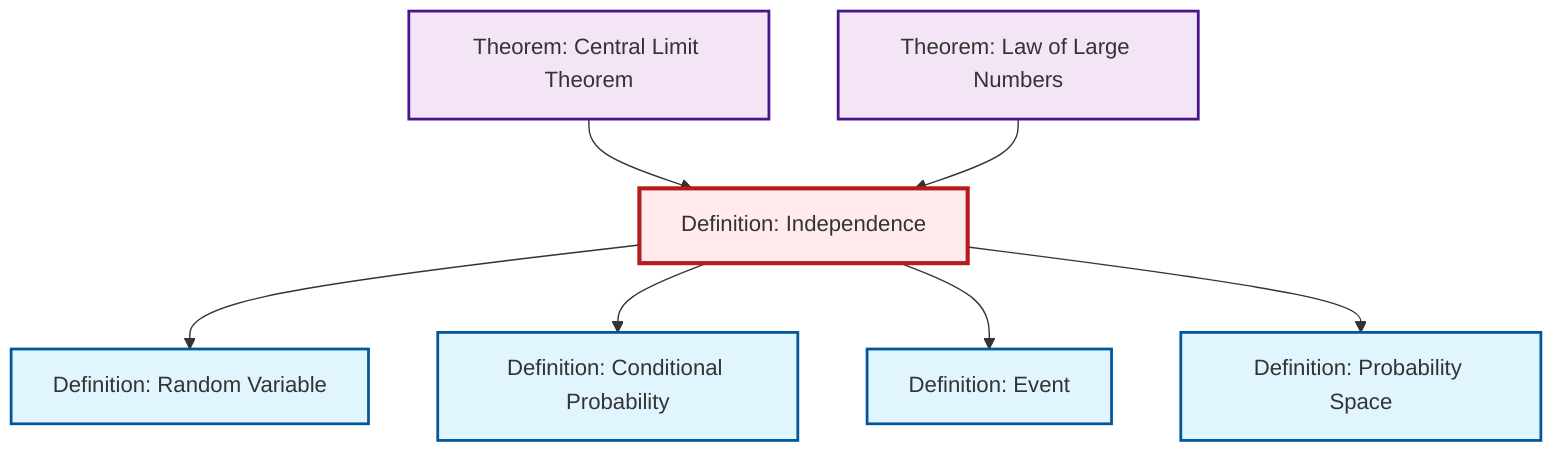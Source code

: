 graph TD
    classDef definition fill:#e1f5fe,stroke:#01579b,stroke-width:2px
    classDef theorem fill:#f3e5f5,stroke:#4a148c,stroke-width:2px
    classDef axiom fill:#fff3e0,stroke:#e65100,stroke-width:2px
    classDef example fill:#e8f5e9,stroke:#1b5e20,stroke-width:2px
    classDef current fill:#ffebee,stroke:#b71c1c,stroke-width:3px
    thm-central-limit["Theorem: Central Limit Theorem"]:::theorem
    def-event["Definition: Event"]:::definition
    thm-law-of-large-numbers["Theorem: Law of Large Numbers"]:::theorem
    def-probability-space["Definition: Probability Space"]:::definition
    def-random-variable["Definition: Random Variable"]:::definition
    def-independence["Definition: Independence"]:::definition
    def-conditional-probability["Definition: Conditional Probability"]:::definition
    thm-central-limit --> def-independence
    def-independence --> def-random-variable
    def-independence --> def-conditional-probability
    def-independence --> def-event
    thm-law-of-large-numbers --> def-independence
    def-independence --> def-probability-space
    class def-independence current